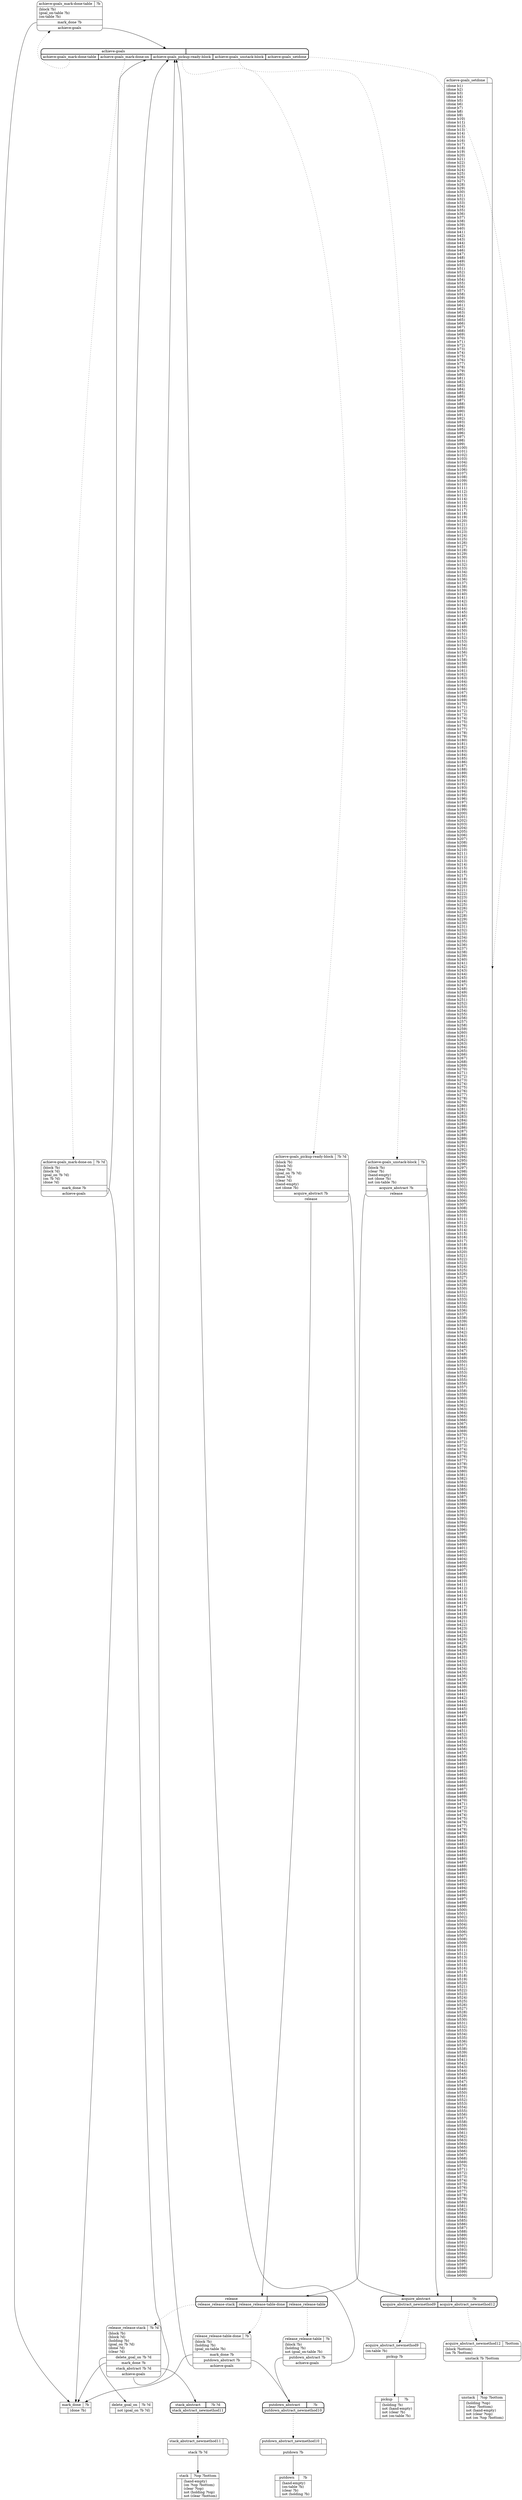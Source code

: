 // Generated by Hype
digraph "blocks" {
  nodesep=1
  ranksep=1
  // Operators
  "mark_done" [
    shape=record
    label="{{mark_done|?b}|{|(done ?b)\l}}"
  ]
  "delete_goal_on" [
    shape=record
    label="{{delete_goal_on|?b ?d}|{|not (goal_on ?b ?d)\l}}"
  ]
  "pickup" [
    shape=record
    label="{{pickup|?b}|{|(holding ?b)\lnot (hand-empty)\lnot (clear ?b)\lnot (on-table ?b)\l}}"
  ]
  "putdown" [
    shape=record
    label="{{putdown|?b}|{|(hand-empty)\l(on-table ?b)\l(clear ?b)\lnot (holding ?b)\l}}"
  ]
  "stack" [
    shape=record
    label="{{stack|?top ?bottom}|{|(hand-empty)\l(on ?top ?bottom)\l(clear ?top)\lnot (holding ?top)\lnot (clear ?bottom)\l}}"
  ]
  "unstack" [
    shape=record
    label="{{unstack|?top ?bottom}|{|(holding ?top)\l(clear ?bottom)\lnot (hand-empty)\lnot (clear ?top)\lnot (on ?top ?bottom)\l}}"
  ]
  // Methods
  "achieve-goals" [
    shape=Mrecord
    style=bold
    label="{{achieve-goals|}|{<n0>achieve-goals_mark-done-table|<n1>achieve-goals_mark-done-on|<n2>achieve-goals_pickup-ready-block|<n3>achieve-goals_unstack-block|<n4>achieve-goals_setdone}}"
  ]
  "label_achieve-goals_mark-done-table" [
    shape=Mrecord
    label="{{achieve-goals_mark-done-table|?b}|(block ?b)\l(goal_on-table ?b)\l(on-table ?b)\l|<n0>mark_done ?b|<n1>achieve-goals}"
  ]
  "achieve-goals":n0 -> "label_achieve-goals_mark-done-table" [style=dotted]
  "label_achieve-goals_mark-done-table":n0 -> "mark_done"
  "label_achieve-goals_mark-done-table":n1 -> "achieve-goals"
  "label_achieve-goals_mark-done-on" [
    shape=Mrecord
    label="{{achieve-goals_mark-done-on|?b ?d}|(block ?b)\l(block ?d)\l(goal_on ?b ?d)\l(on ?b ?d)\l(done ?d)\l|<n0>mark_done ?b|<n1>achieve-goals}"
  ]
  "achieve-goals":n1 -> "label_achieve-goals_mark-done-on" [style=dotted]
  "label_achieve-goals_mark-done-on":n0 -> "mark_done"
  "label_achieve-goals_mark-done-on":n1 -> "achieve-goals"
  "label_achieve-goals_pickup-ready-block" [
    shape=Mrecord
    label="{{achieve-goals_pickup-ready-block|?b ?d}|(block ?b)\l(block ?d)\l(clear ?b)\l(goal_on ?b ?d)\l(done ?d)\l(clear ?d)\l(hand-empty)\lnot (done ?b)\l|<n0>acquire_abstract ?b|<n1>release}"
  ]
  "achieve-goals":n2 -> "label_achieve-goals_pickup-ready-block" [style=dotted]
  "label_achieve-goals_pickup-ready-block":n0 -> "acquire_abstract"
  "label_achieve-goals_pickup-ready-block":n1 -> "release"
  "label_achieve-goals_unstack-block" [
    shape=Mrecord
    label="{{achieve-goals_unstack-block|?b}|(block ?b)\l(clear ?b)\l(hand-empty)\lnot (done ?b)\lnot (on-table ?b)\l|<n0>acquire_abstract ?b|<n1>release}"
  ]
  "achieve-goals":n3 -> "label_achieve-goals_unstack-block" [style=dotted]
  "label_achieve-goals_unstack-block":n0 -> "acquire_abstract"
  "label_achieve-goals_unstack-block":n1 -> "release"
  "label_achieve-goals_setdone" [
    shape=Mrecord
    label="{{achieve-goals_setdone|}|(done b1)\l(done b2)\l(done b3)\l(done b4)\l(done b5)\l(done b6)\l(done b7)\l(done b8)\l(done b9)\l(done b10)\l(done b11)\l(done b12)\l(done b13)\l(done b14)\l(done b15)\l(done b16)\l(done b17)\l(done b18)\l(done b19)\l(done b20)\l(done b21)\l(done b22)\l(done b23)\l(done b24)\l(done b25)\l(done b26)\l(done b27)\l(done b28)\l(done b29)\l(done b30)\l(done b31)\l(done b32)\l(done b33)\l(done b34)\l(done b35)\l(done b36)\l(done b37)\l(done b38)\l(done b39)\l(done b40)\l(done b41)\l(done b42)\l(done b43)\l(done b44)\l(done b45)\l(done b46)\l(done b47)\l(done b48)\l(done b49)\l(done b50)\l(done b51)\l(done b52)\l(done b53)\l(done b54)\l(done b55)\l(done b56)\l(done b57)\l(done b58)\l(done b59)\l(done b60)\l(done b61)\l(done b62)\l(done b63)\l(done b64)\l(done b65)\l(done b66)\l(done b67)\l(done b68)\l(done b69)\l(done b70)\l(done b71)\l(done b72)\l(done b73)\l(done b74)\l(done b75)\l(done b76)\l(done b77)\l(done b78)\l(done b79)\l(done b80)\l(done b81)\l(done b82)\l(done b83)\l(done b84)\l(done b85)\l(done b86)\l(done b87)\l(done b88)\l(done b89)\l(done b90)\l(done b91)\l(done b92)\l(done b93)\l(done b94)\l(done b95)\l(done b96)\l(done b97)\l(done b98)\l(done b99)\l(done b100)\l(done b101)\l(done b102)\l(done b103)\l(done b104)\l(done b105)\l(done b106)\l(done b107)\l(done b108)\l(done b109)\l(done b110)\l(done b111)\l(done b112)\l(done b113)\l(done b114)\l(done b115)\l(done b116)\l(done b117)\l(done b118)\l(done b119)\l(done b120)\l(done b121)\l(done b122)\l(done b123)\l(done b124)\l(done b125)\l(done b126)\l(done b127)\l(done b128)\l(done b129)\l(done b130)\l(done b131)\l(done b132)\l(done b133)\l(done b134)\l(done b135)\l(done b136)\l(done b137)\l(done b138)\l(done b139)\l(done b140)\l(done b141)\l(done b142)\l(done b143)\l(done b144)\l(done b145)\l(done b146)\l(done b147)\l(done b148)\l(done b149)\l(done b150)\l(done b151)\l(done b152)\l(done b153)\l(done b154)\l(done b155)\l(done b156)\l(done b157)\l(done b158)\l(done b159)\l(done b160)\l(done b161)\l(done b162)\l(done b163)\l(done b164)\l(done b165)\l(done b166)\l(done b167)\l(done b168)\l(done b169)\l(done b170)\l(done b171)\l(done b172)\l(done b173)\l(done b174)\l(done b175)\l(done b176)\l(done b177)\l(done b178)\l(done b179)\l(done b180)\l(done b181)\l(done b182)\l(done b183)\l(done b184)\l(done b185)\l(done b186)\l(done b187)\l(done b188)\l(done b189)\l(done b190)\l(done b191)\l(done b192)\l(done b193)\l(done b194)\l(done b195)\l(done b196)\l(done b197)\l(done b198)\l(done b199)\l(done b200)\l(done b201)\l(done b202)\l(done b203)\l(done b204)\l(done b205)\l(done b206)\l(done b207)\l(done b208)\l(done b209)\l(done b210)\l(done b211)\l(done b212)\l(done b213)\l(done b214)\l(done b215)\l(done b216)\l(done b217)\l(done b218)\l(done b219)\l(done b220)\l(done b221)\l(done b222)\l(done b223)\l(done b224)\l(done b225)\l(done b226)\l(done b227)\l(done b228)\l(done b229)\l(done b230)\l(done b231)\l(done b232)\l(done b233)\l(done b234)\l(done b235)\l(done b236)\l(done b237)\l(done b238)\l(done b239)\l(done b240)\l(done b241)\l(done b242)\l(done b243)\l(done b244)\l(done b245)\l(done b246)\l(done b247)\l(done b248)\l(done b249)\l(done b250)\l(done b251)\l(done b252)\l(done b253)\l(done b254)\l(done b255)\l(done b256)\l(done b257)\l(done b258)\l(done b259)\l(done b260)\l(done b261)\l(done b262)\l(done b263)\l(done b264)\l(done b265)\l(done b266)\l(done b267)\l(done b268)\l(done b269)\l(done b270)\l(done b271)\l(done b272)\l(done b273)\l(done b274)\l(done b275)\l(done b276)\l(done b277)\l(done b278)\l(done b279)\l(done b280)\l(done b281)\l(done b282)\l(done b283)\l(done b284)\l(done b285)\l(done b286)\l(done b287)\l(done b288)\l(done b289)\l(done b290)\l(done b291)\l(done b292)\l(done b293)\l(done b294)\l(done b295)\l(done b296)\l(done b297)\l(done b298)\l(done b299)\l(done b300)\l(done b301)\l(done b302)\l(done b303)\l(done b304)\l(done b305)\l(done b306)\l(done b307)\l(done b308)\l(done b309)\l(done b310)\l(done b311)\l(done b312)\l(done b313)\l(done b314)\l(done b315)\l(done b316)\l(done b317)\l(done b318)\l(done b319)\l(done b320)\l(done b321)\l(done b322)\l(done b323)\l(done b324)\l(done b325)\l(done b326)\l(done b327)\l(done b328)\l(done b329)\l(done b330)\l(done b331)\l(done b332)\l(done b333)\l(done b334)\l(done b335)\l(done b336)\l(done b337)\l(done b338)\l(done b339)\l(done b340)\l(done b341)\l(done b342)\l(done b343)\l(done b344)\l(done b345)\l(done b346)\l(done b347)\l(done b348)\l(done b349)\l(done b350)\l(done b351)\l(done b352)\l(done b353)\l(done b354)\l(done b355)\l(done b356)\l(done b357)\l(done b358)\l(done b359)\l(done b360)\l(done b361)\l(done b362)\l(done b363)\l(done b364)\l(done b365)\l(done b366)\l(done b367)\l(done b368)\l(done b369)\l(done b370)\l(done b371)\l(done b372)\l(done b373)\l(done b374)\l(done b375)\l(done b376)\l(done b377)\l(done b378)\l(done b379)\l(done b380)\l(done b381)\l(done b382)\l(done b383)\l(done b384)\l(done b385)\l(done b386)\l(done b387)\l(done b388)\l(done b389)\l(done b390)\l(done b391)\l(done b392)\l(done b393)\l(done b394)\l(done b395)\l(done b396)\l(done b397)\l(done b398)\l(done b399)\l(done b400)\l(done b401)\l(done b402)\l(done b403)\l(done b404)\l(done b405)\l(done b406)\l(done b407)\l(done b408)\l(done b409)\l(done b410)\l(done b411)\l(done b412)\l(done b413)\l(done b414)\l(done b415)\l(done b416)\l(done b417)\l(done b418)\l(done b419)\l(done b420)\l(done b421)\l(done b422)\l(done b423)\l(done b424)\l(done b425)\l(done b426)\l(done b427)\l(done b428)\l(done b429)\l(done b430)\l(done b431)\l(done b432)\l(done b433)\l(done b434)\l(done b435)\l(done b436)\l(done b437)\l(done b438)\l(done b439)\l(done b440)\l(done b441)\l(done b442)\l(done b443)\l(done b444)\l(done b445)\l(done b446)\l(done b447)\l(done b448)\l(done b449)\l(done b450)\l(done b451)\l(done b452)\l(done b453)\l(done b454)\l(done b455)\l(done b456)\l(done b457)\l(done b458)\l(done b459)\l(done b460)\l(done b461)\l(done b462)\l(done b463)\l(done b464)\l(done b465)\l(done b466)\l(done b467)\l(done b468)\l(done b469)\l(done b470)\l(done b471)\l(done b472)\l(done b473)\l(done b474)\l(done b475)\l(done b476)\l(done b477)\l(done b478)\l(done b479)\l(done b480)\l(done b481)\l(done b482)\l(done b483)\l(done b484)\l(done b485)\l(done b486)\l(done b487)\l(done b488)\l(done b489)\l(done b490)\l(done b491)\l(done b492)\l(done b493)\l(done b494)\l(done b495)\l(done b496)\l(done b497)\l(done b498)\l(done b499)\l(done b500)\l(done b501)\l(done b502)\l(done b503)\l(done b504)\l(done b505)\l(done b506)\l(done b507)\l(done b508)\l(done b509)\l(done b510)\l(done b511)\l(done b512)\l(done b513)\l(done b514)\l(done b515)\l(done b516)\l(done b517)\l(done b518)\l(done b519)\l(done b520)\l(done b521)\l(done b522)\l(done b523)\l(done b524)\l(done b525)\l(done b526)\l(done b527)\l(done b528)\l(done b529)\l(done b530)\l(done b531)\l(done b532)\l(done b533)\l(done b534)\l(done b535)\l(done b536)\l(done b537)\l(done b538)\l(done b539)\l(done b540)\l(done b541)\l(done b542)\l(done b543)\l(done b544)\l(done b545)\l(done b546)\l(done b547)\l(done b548)\l(done b549)\l(done b550)\l(done b551)\l(done b552)\l(done b553)\l(done b554)\l(done b555)\l(done b556)\l(done b557)\l(done b558)\l(done b559)\l(done b560)\l(done b561)\l(done b562)\l(done b563)\l(done b564)\l(done b565)\l(done b566)\l(done b567)\l(done b568)\l(done b569)\l(done b570)\l(done b571)\l(done b572)\l(done b573)\l(done b574)\l(done b575)\l(done b576)\l(done b577)\l(done b578)\l(done b579)\l(done b580)\l(done b581)\l(done b582)\l(done b583)\l(done b584)\l(done b585)\l(done b586)\l(done b587)\l(done b588)\l(done b589)\l(done b590)\l(done b591)\l(done b592)\l(done b593)\l(done b594)\l(done b595)\l(done b596)\l(done b597)\l(done b598)\l(done b599)\l(done b600)\l}"
  ]
  "achieve-goals":n4 -> "label_achieve-goals_setdone" [style=dotted]
  "release" [
    shape=Mrecord
    style=bold
    label="{{release|}|{<n0>release_release-stack|<n1>release_release-table-done|<n2>release_release-table}}"
  ]
  "label_release_release-stack" [
    shape=Mrecord
    label="{{release_release-stack|?b ?d}|(block ?b)\l(block ?d)\l(holding ?b)\l(goal_on ?b ?d)\l(done ?d)\l(clear ?d)\l|<n0>delete_goal_on ?b ?d|<n1>mark_done ?b|<n2>stack_abstract ?b ?d|<n3>achieve-goals}"
  ]
  "release":n0 -> "label_release_release-stack" [style=dotted]
  "label_release_release-stack":n0 -> "delete_goal_on"
  "label_release_release-stack":n1 -> "mark_done"
  "label_release_release-stack":n2 -> "stack_abstract"
  "label_release_release-stack":n3 -> "achieve-goals"
  "label_release_release-table-done" [
    shape=Mrecord
    label="{{release_release-table-done|?b}|(block ?b)\l(holding ?b)\l(goal_on-table ?b)\l|<n0>mark_done ?b|<n1>putdown_abstract ?b|<n2>achieve-goals}"
  ]
  "release":n1 -> "label_release_release-table-done" [style=dotted]
  "label_release_release-table-done":n0 -> "mark_done"
  "label_release_release-table-done":n1 -> "putdown_abstract"
  "label_release_release-table-done":n2 -> "achieve-goals"
  "label_release_release-table" [
    shape=Mrecord
    label="{{release_release-table|?b}|(block ?b)\l(holding ?b)\lnot (goal_on-table ?b)\l|<n0>putdown_abstract ?b|<n1>achieve-goals}"
  ]
  "release":n2 -> "label_release_release-table" [style=dotted]
  "label_release_release-table":n0 -> "putdown_abstract"
  "label_release_release-table":n1 -> "achieve-goals"
  "putdown_abstract" [
    shape=Mrecord
    style=bold
    label="{{putdown_abstract|?b}|{<n0>putdown_abstract_newmethod10}}"
  ]
  "label_putdown_abstract_newmethod10" [
    shape=Mrecord
    label="{{putdown_abstract_newmethod10|}||<n0>putdown ?b}"
  ]
  "putdown_abstract":n0 -> "label_putdown_abstract_newmethod10" [style=dotted]
  "label_putdown_abstract_newmethod10":n0 -> "putdown"
  "stack_abstract" [
    shape=Mrecord
    style=bold
    label="{{stack_abstract|?b ?d}|{<n0>stack_abstract_newmethod11}}"
  ]
  "label_stack_abstract_newmethod11" [
    shape=Mrecord
    label="{{stack_abstract_newmethod11|}||<n0>stack ?b ?d}"
  ]
  "stack_abstract":n0 -> "label_stack_abstract_newmethod11" [style=dotted]
  "label_stack_abstract_newmethod11":n0 -> "stack"
  "acquire_abstract" [
    shape=Mrecord
    style=bold
    label="{{acquire_abstract|?b}|{<n0>acquire_abstract_newmethod9|<n1>acquire_abstract_newmethod12}}"
  ]
  "label_acquire_abstract_newmethod9" [
    shape=Mrecord
    label="{{acquire_abstract_newmethod9|}|(on-table ?b)\l|<n0>pickup ?b}"
  ]
  "acquire_abstract":n0 -> "label_acquire_abstract_newmethod9" [style=dotted]
  "label_acquire_abstract_newmethod9":n0 -> "pickup"
  "label_acquire_abstract_newmethod12" [
    shape=Mrecord
    label="{{acquire_abstract_newmethod12|?bottom}|(block ?bottom)\l(on ?b ?bottom)\l|<n0>unstack ?b ?bottom}"
  ]
  "acquire_abstract":n1 -> "label_acquire_abstract_newmethod12" [style=dotted]
  "label_acquire_abstract_newmethod12":n0 -> "unstack"
}